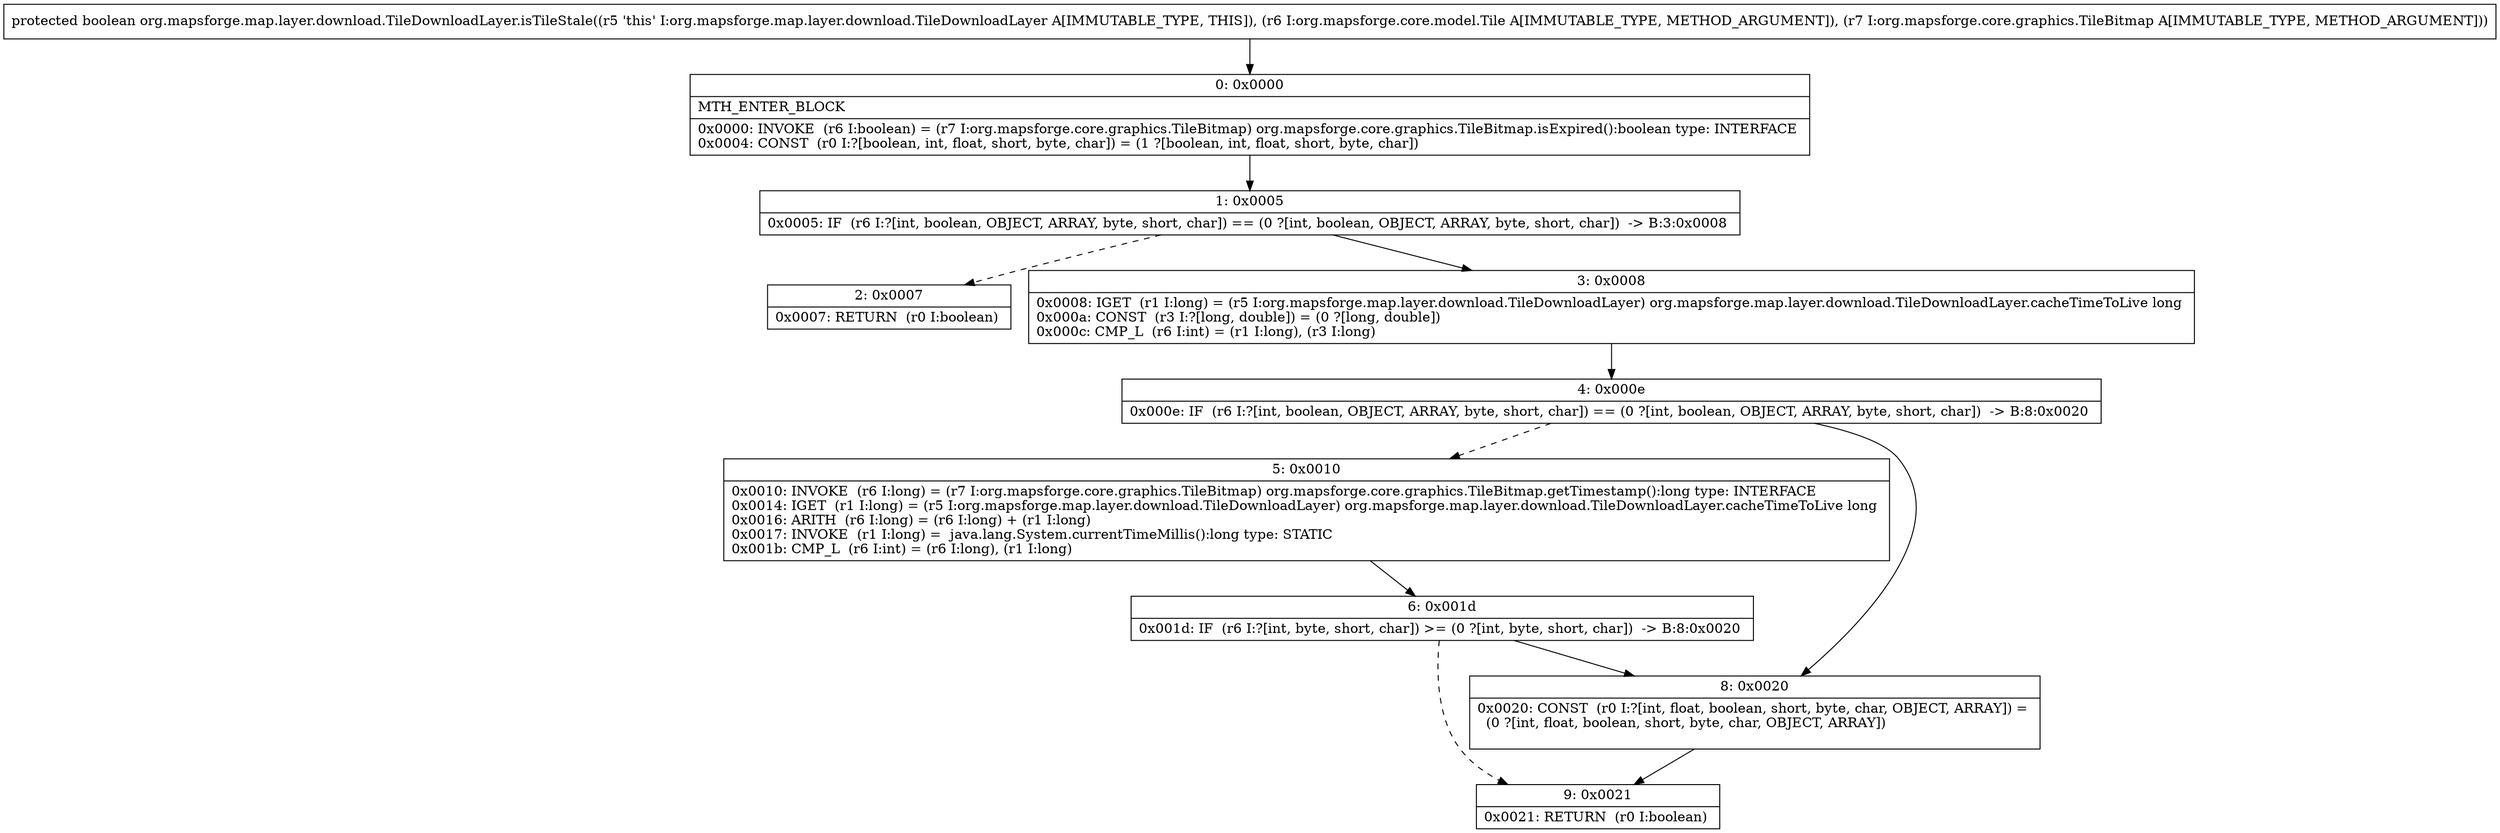 digraph "CFG fororg.mapsforge.map.layer.download.TileDownloadLayer.isTileStale(Lorg\/mapsforge\/core\/model\/Tile;Lorg\/mapsforge\/core\/graphics\/TileBitmap;)Z" {
Node_0 [shape=record,label="{0\:\ 0x0000|MTH_ENTER_BLOCK\l|0x0000: INVOKE  (r6 I:boolean) = (r7 I:org.mapsforge.core.graphics.TileBitmap) org.mapsforge.core.graphics.TileBitmap.isExpired():boolean type: INTERFACE \l0x0004: CONST  (r0 I:?[boolean, int, float, short, byte, char]) = (1 ?[boolean, int, float, short, byte, char]) \l}"];
Node_1 [shape=record,label="{1\:\ 0x0005|0x0005: IF  (r6 I:?[int, boolean, OBJECT, ARRAY, byte, short, char]) == (0 ?[int, boolean, OBJECT, ARRAY, byte, short, char])  \-\> B:3:0x0008 \l}"];
Node_2 [shape=record,label="{2\:\ 0x0007|0x0007: RETURN  (r0 I:boolean) \l}"];
Node_3 [shape=record,label="{3\:\ 0x0008|0x0008: IGET  (r1 I:long) = (r5 I:org.mapsforge.map.layer.download.TileDownloadLayer) org.mapsforge.map.layer.download.TileDownloadLayer.cacheTimeToLive long \l0x000a: CONST  (r3 I:?[long, double]) = (0 ?[long, double]) \l0x000c: CMP_L  (r6 I:int) = (r1 I:long), (r3 I:long) \l}"];
Node_4 [shape=record,label="{4\:\ 0x000e|0x000e: IF  (r6 I:?[int, boolean, OBJECT, ARRAY, byte, short, char]) == (0 ?[int, boolean, OBJECT, ARRAY, byte, short, char])  \-\> B:8:0x0020 \l}"];
Node_5 [shape=record,label="{5\:\ 0x0010|0x0010: INVOKE  (r6 I:long) = (r7 I:org.mapsforge.core.graphics.TileBitmap) org.mapsforge.core.graphics.TileBitmap.getTimestamp():long type: INTERFACE \l0x0014: IGET  (r1 I:long) = (r5 I:org.mapsforge.map.layer.download.TileDownloadLayer) org.mapsforge.map.layer.download.TileDownloadLayer.cacheTimeToLive long \l0x0016: ARITH  (r6 I:long) = (r6 I:long) + (r1 I:long) \l0x0017: INVOKE  (r1 I:long) =  java.lang.System.currentTimeMillis():long type: STATIC \l0x001b: CMP_L  (r6 I:int) = (r6 I:long), (r1 I:long) \l}"];
Node_6 [shape=record,label="{6\:\ 0x001d|0x001d: IF  (r6 I:?[int, byte, short, char]) \>= (0 ?[int, byte, short, char])  \-\> B:8:0x0020 \l}"];
Node_8 [shape=record,label="{8\:\ 0x0020|0x0020: CONST  (r0 I:?[int, float, boolean, short, byte, char, OBJECT, ARRAY]) = \l  (0 ?[int, float, boolean, short, byte, char, OBJECT, ARRAY])\l \l}"];
Node_9 [shape=record,label="{9\:\ 0x0021|0x0021: RETURN  (r0 I:boolean) \l}"];
MethodNode[shape=record,label="{protected boolean org.mapsforge.map.layer.download.TileDownloadLayer.isTileStale((r5 'this' I:org.mapsforge.map.layer.download.TileDownloadLayer A[IMMUTABLE_TYPE, THIS]), (r6 I:org.mapsforge.core.model.Tile A[IMMUTABLE_TYPE, METHOD_ARGUMENT]), (r7 I:org.mapsforge.core.graphics.TileBitmap A[IMMUTABLE_TYPE, METHOD_ARGUMENT])) }"];
MethodNode -> Node_0;
Node_0 -> Node_1;
Node_1 -> Node_2[style=dashed];
Node_1 -> Node_3;
Node_3 -> Node_4;
Node_4 -> Node_5[style=dashed];
Node_4 -> Node_8;
Node_5 -> Node_6;
Node_6 -> Node_8;
Node_6 -> Node_9[style=dashed];
Node_8 -> Node_9;
}

